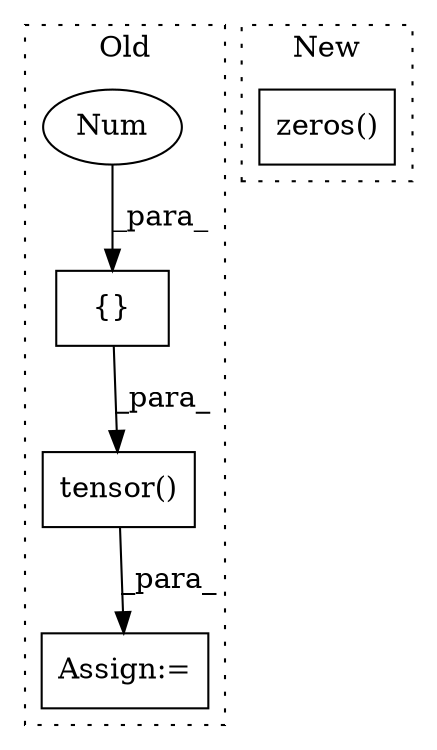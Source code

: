digraph G {
subgraph cluster0 {
1 [label="tensor()" a="75" s="3323,3340" l="13,29" shape="box"];
3 [label="Assign:=" a="68" s="3320" l="3" shape="box"];
4 [label="{}" a="59" s="3336,3339" l="1,0" shape="box"];
5 [label="Num" a="76" s="3337" l="2" shape="ellipse"];
label = "Old";
style="dotted";
}
subgraph cluster1 {
2 [label="zeros()" a="75" s="2931,2956" l="12,41" shape="box"];
label = "New";
style="dotted";
}
1 -> 3 [label="_para_"];
4 -> 1 [label="_para_"];
5 -> 4 [label="_para_"];
}